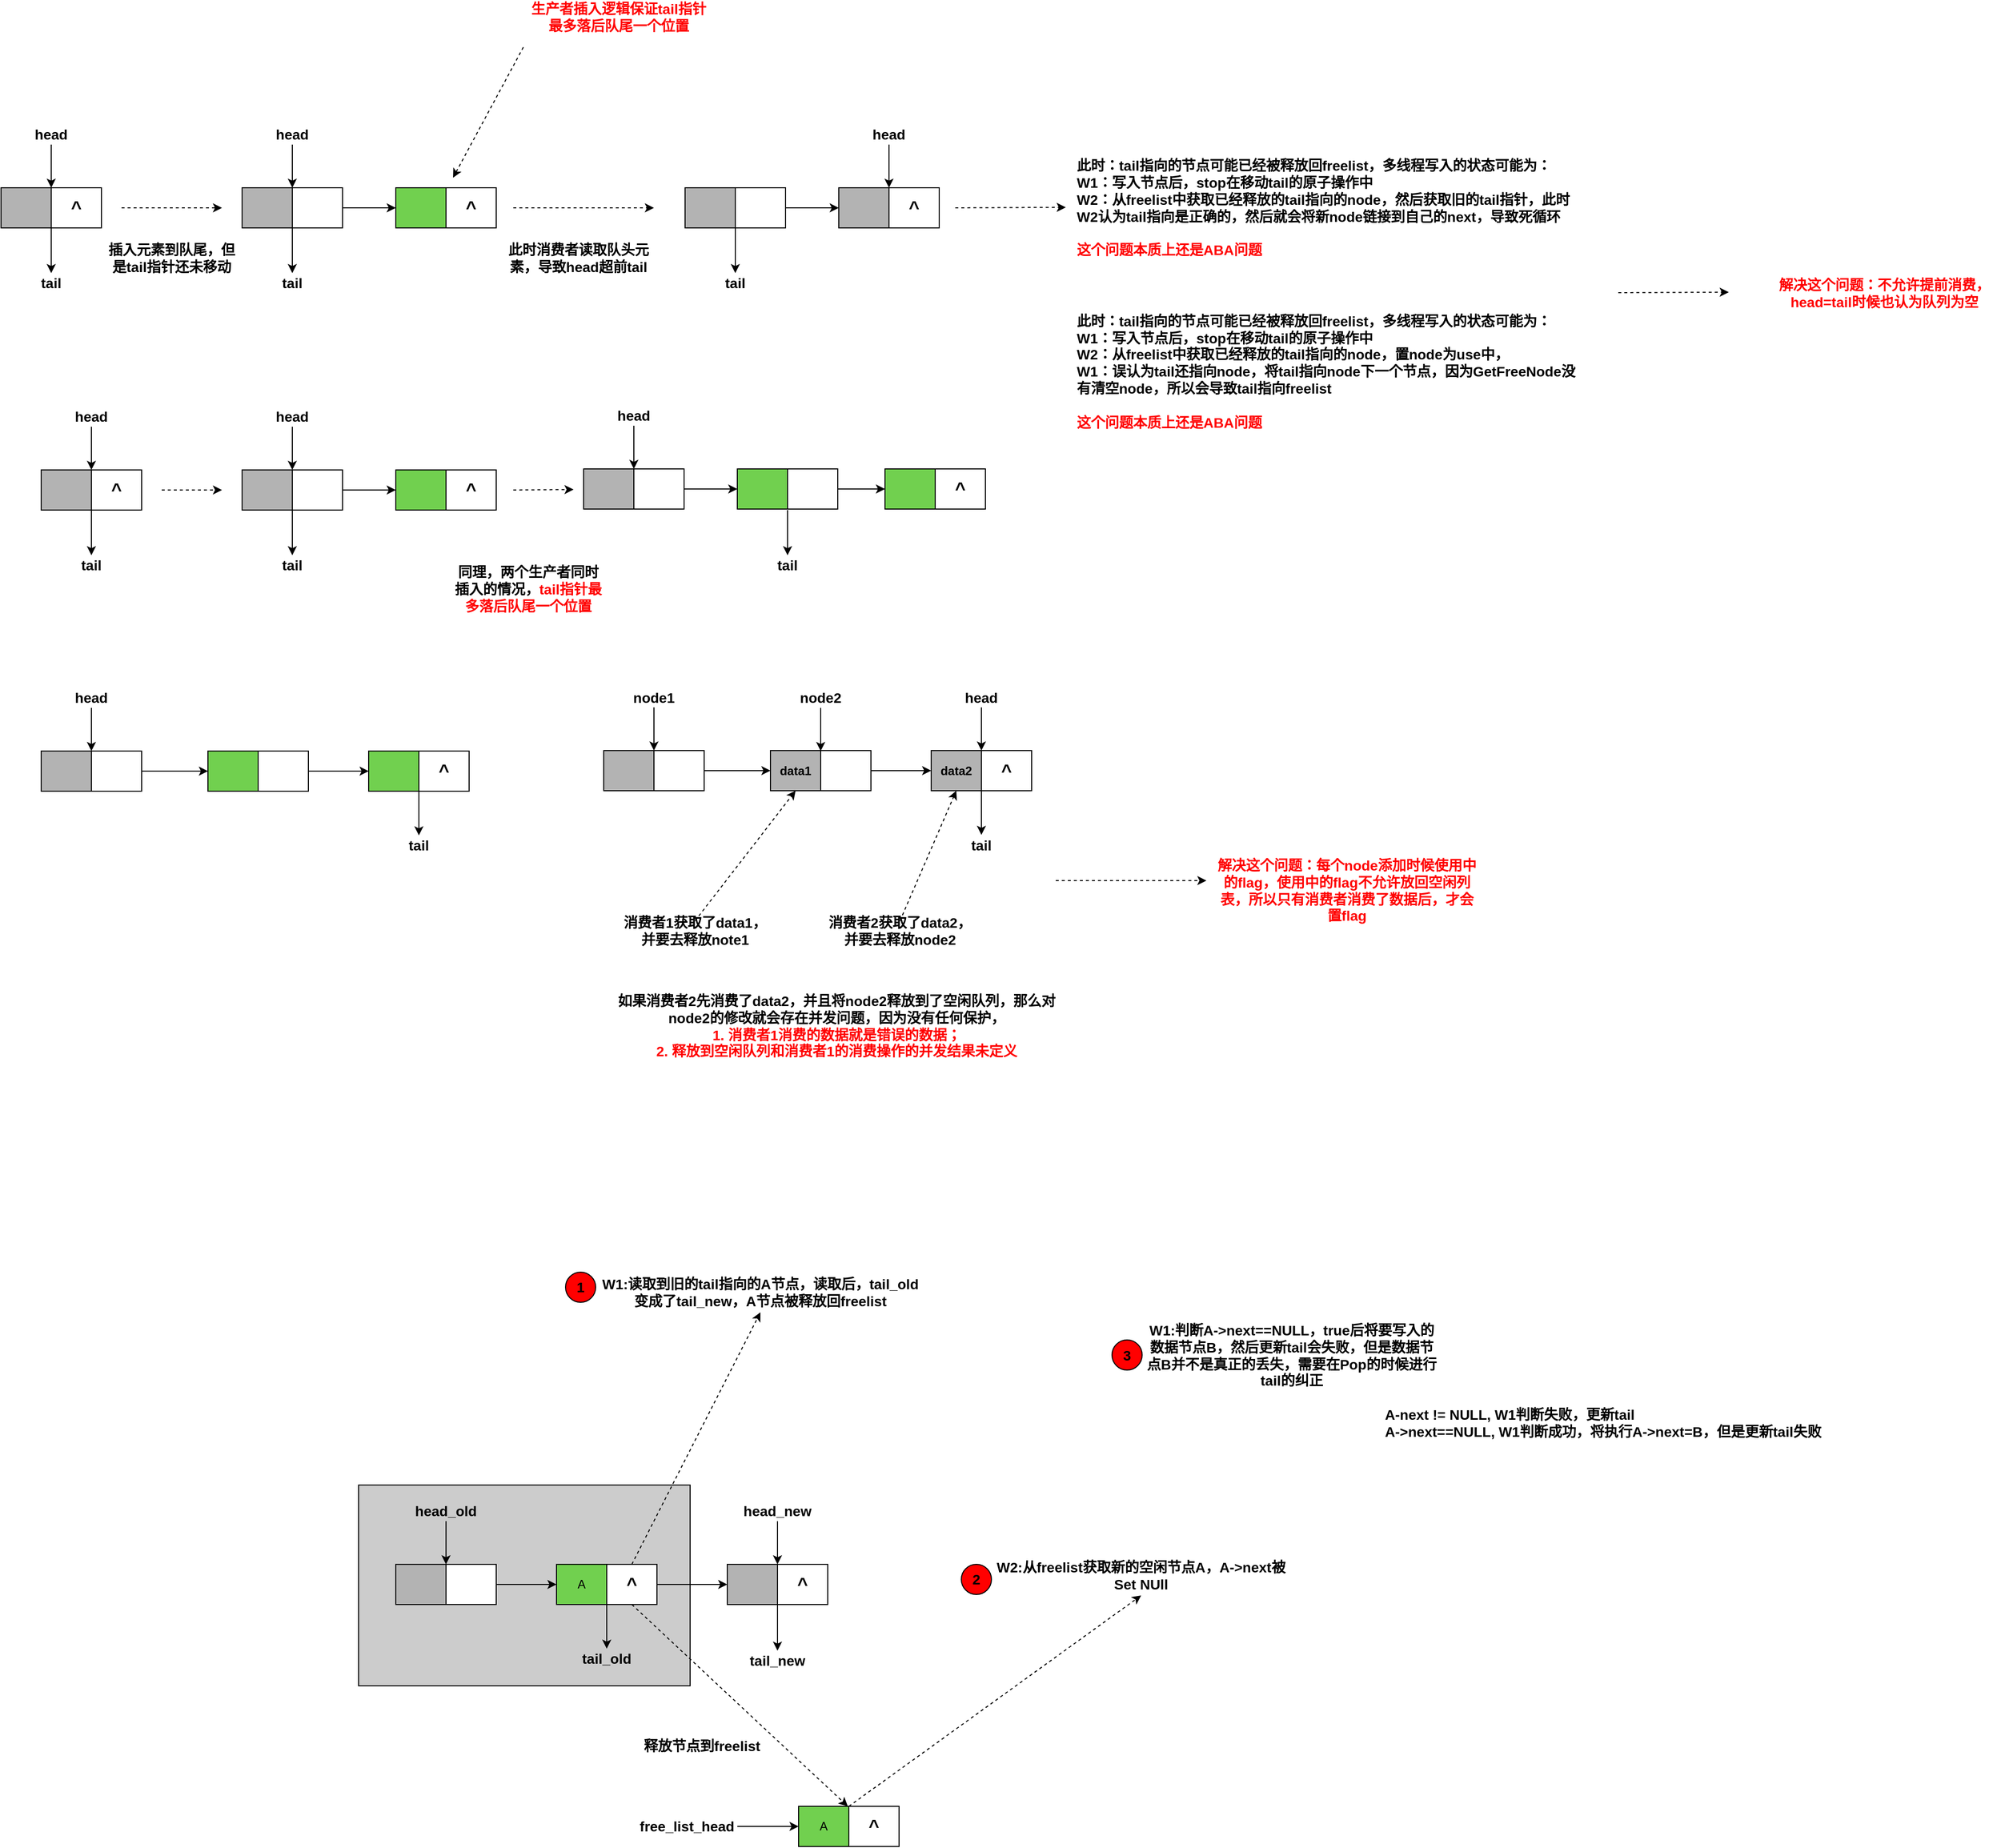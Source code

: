 <mxfile version="14.1.2" type="github">
  <diagram id="2i-kSuf8YJ6PZaOD5piu" name="Page-1">
    <mxGraphModel dx="2062" dy="1122" grid="1" gridSize="10" guides="1" tooltips="1" connect="1" arrows="1" fold="1" page="1" pageScale="1" pageWidth="827" pageHeight="1169" math="0" shadow="0">
      <root>
        <mxCell id="0" />
        <mxCell id="1" parent="0" />
        <mxCell id="8-dQ2X6_LbKBHd7kXa2N-51" value="" style="rounded=0;whiteSpace=wrap;html=1;fillColor=#CCCCCC;" parent="1" vertex="1">
          <mxGeometry x="476" y="1772" width="330" height="200" as="geometry" />
        </mxCell>
        <mxCell id="gaz1Uu5AwIauGs2SwcmH-5" value="" style="group" parent="1" vertex="1" connectable="0">
          <mxGeometry x="120" y="480" width="100" height="40" as="geometry" />
        </mxCell>
        <mxCell id="gaz1Uu5AwIauGs2SwcmH-3" value="" style="rounded=0;whiteSpace=wrap;html=1;fillColor=#B3B3B3;" parent="gaz1Uu5AwIauGs2SwcmH-5" vertex="1">
          <mxGeometry width="50" height="40" as="geometry" />
        </mxCell>
        <mxCell id="gaz1Uu5AwIauGs2SwcmH-4" value="&lt;b&gt;&lt;font style=&quot;font-size: 18px&quot;&gt;^&lt;/font&gt;&lt;/b&gt;" style="rounded=0;whiteSpace=wrap;html=1;" parent="gaz1Uu5AwIauGs2SwcmH-5" vertex="1">
          <mxGeometry x="50" width="50" height="40" as="geometry" />
        </mxCell>
        <mxCell id="gaz1Uu5AwIauGs2SwcmH-7" value="" style="endArrow=classic;html=1;entryX=0;entryY=0;entryDx=0;entryDy=0;" parent="1" source="gaz1Uu5AwIauGs2SwcmH-8" target="gaz1Uu5AwIauGs2SwcmH-4" edge="1">
          <mxGeometry width="50" height="50" relative="1" as="geometry">
            <mxPoint x="170" y="430" as="sourcePoint" />
            <mxPoint x="230" y="390" as="targetPoint" />
          </mxGeometry>
        </mxCell>
        <mxCell id="gaz1Uu5AwIauGs2SwcmH-8" value="&lt;font style=&quot;font-size: 14px&quot;&gt;&lt;b&gt;head&lt;/b&gt;&lt;/font&gt;" style="text;html=1;strokeColor=none;fillColor=none;align=center;verticalAlign=middle;whiteSpace=wrap;rounded=0;" parent="1" vertex="1">
          <mxGeometry x="150" y="417" width="40" height="20" as="geometry" />
        </mxCell>
        <mxCell id="gaz1Uu5AwIauGs2SwcmH-10" value="&lt;font style=&quot;font-size: 14px&quot;&gt;&lt;b&gt;tail&lt;/b&gt;&lt;/font&gt;" style="text;html=1;strokeColor=none;fillColor=none;align=center;verticalAlign=middle;whiteSpace=wrap;rounded=0;" parent="1" vertex="1">
          <mxGeometry x="150" y="565" width="40" height="20" as="geometry" />
        </mxCell>
        <mxCell id="gaz1Uu5AwIauGs2SwcmH-12" value="" style="endArrow=classic;html=1;exitX=1;exitY=1;exitDx=0;exitDy=0;entryX=0.5;entryY=0;entryDx=0;entryDy=0;" parent="1" source="gaz1Uu5AwIauGs2SwcmH-3" target="gaz1Uu5AwIauGs2SwcmH-10" edge="1">
          <mxGeometry width="50" height="50" relative="1" as="geometry">
            <mxPoint x="169.5" y="530" as="sourcePoint" />
            <mxPoint x="170" y="560" as="targetPoint" />
          </mxGeometry>
        </mxCell>
        <mxCell id="gaz1Uu5AwIauGs2SwcmH-13" value="" style="group" parent="1" vertex="1" connectable="0">
          <mxGeometry x="360" y="480" width="100" height="40" as="geometry" />
        </mxCell>
        <mxCell id="gaz1Uu5AwIauGs2SwcmH-14" value="" style="rounded=0;whiteSpace=wrap;html=1;fillColor=#B3B3B3;" parent="gaz1Uu5AwIauGs2SwcmH-13" vertex="1">
          <mxGeometry width="50" height="40" as="geometry" />
        </mxCell>
        <mxCell id="gaz1Uu5AwIauGs2SwcmH-15" value="" style="rounded=0;whiteSpace=wrap;html=1;" parent="gaz1Uu5AwIauGs2SwcmH-13" vertex="1">
          <mxGeometry x="50" width="50" height="40" as="geometry" />
        </mxCell>
        <mxCell id="gaz1Uu5AwIauGs2SwcmH-16" value="" style="endArrow=classic;html=1;entryX=0;entryY=0;entryDx=0;entryDy=0;" parent="1" source="gaz1Uu5AwIauGs2SwcmH-17" target="gaz1Uu5AwIauGs2SwcmH-15" edge="1">
          <mxGeometry width="50" height="50" relative="1" as="geometry">
            <mxPoint x="410" y="430" as="sourcePoint" />
            <mxPoint x="470" y="390" as="targetPoint" />
          </mxGeometry>
        </mxCell>
        <mxCell id="gaz1Uu5AwIauGs2SwcmH-17" value="&lt;font style=&quot;font-size: 14px&quot;&gt;&lt;b&gt;head&lt;/b&gt;&lt;/font&gt;" style="text;html=1;strokeColor=none;fillColor=none;align=center;verticalAlign=middle;whiteSpace=wrap;rounded=0;" parent="1" vertex="1">
          <mxGeometry x="390" y="417" width="40" height="20" as="geometry" />
        </mxCell>
        <mxCell id="gaz1Uu5AwIauGs2SwcmH-18" value="&lt;font style=&quot;font-size: 14px&quot;&gt;&lt;b&gt;tail&lt;/b&gt;&lt;/font&gt;" style="text;html=1;strokeColor=none;fillColor=none;align=center;verticalAlign=middle;whiteSpace=wrap;rounded=0;" parent="1" vertex="1">
          <mxGeometry x="390" y="565" width="40" height="20" as="geometry" />
        </mxCell>
        <mxCell id="gaz1Uu5AwIauGs2SwcmH-19" value="" style="endArrow=classic;html=1;exitX=1;exitY=1;exitDx=0;exitDy=0;entryX=0.5;entryY=0;entryDx=0;entryDy=0;" parent="1" source="gaz1Uu5AwIauGs2SwcmH-14" target="gaz1Uu5AwIauGs2SwcmH-18" edge="1">
          <mxGeometry width="50" height="50" relative="1" as="geometry">
            <mxPoint x="409.5" y="530" as="sourcePoint" />
            <mxPoint x="410" y="560" as="targetPoint" />
          </mxGeometry>
        </mxCell>
        <mxCell id="gaz1Uu5AwIauGs2SwcmH-20" value="" style="endArrow=classic;html=1;entryX=0;entryY=0.5;entryDx=0;entryDy=0;" parent="1" source="gaz1Uu5AwIauGs2SwcmH-15" target="gaz1Uu5AwIauGs2SwcmH-22" edge="1">
          <mxGeometry width="50" height="50" relative="1" as="geometry">
            <mxPoint x="530" y="527" as="sourcePoint" />
            <mxPoint x="510" y="500" as="targetPoint" />
          </mxGeometry>
        </mxCell>
        <mxCell id="gaz1Uu5AwIauGs2SwcmH-25" value="" style="group" parent="1" vertex="1" connectable="0">
          <mxGeometry x="513" y="480" width="100" height="40" as="geometry" />
        </mxCell>
        <mxCell id="gaz1Uu5AwIauGs2SwcmH-22" value="" style="rounded=0;whiteSpace=wrap;html=1;fillColor=#71D04F;" parent="gaz1Uu5AwIauGs2SwcmH-25" vertex="1">
          <mxGeometry width="50" height="40" as="geometry" />
        </mxCell>
        <mxCell id="gaz1Uu5AwIauGs2SwcmH-23" value="&lt;b&gt;&lt;font style=&quot;font-size: 18px&quot;&gt;^&lt;/font&gt;&lt;/b&gt;" style="rounded=0;whiteSpace=wrap;html=1;" parent="gaz1Uu5AwIauGs2SwcmH-25" vertex="1">
          <mxGeometry x="50" width="50" height="40" as="geometry" />
        </mxCell>
        <mxCell id="gaz1Uu5AwIauGs2SwcmH-26" value="" style="group" parent="1" vertex="1" connectable="0">
          <mxGeometry x="801" y="480" width="100" height="40" as="geometry" />
        </mxCell>
        <mxCell id="gaz1Uu5AwIauGs2SwcmH-27" value="" style="rounded=0;whiteSpace=wrap;html=1;fillColor=#B3B3B3;" parent="gaz1Uu5AwIauGs2SwcmH-26" vertex="1">
          <mxGeometry width="50" height="40" as="geometry" />
        </mxCell>
        <mxCell id="gaz1Uu5AwIauGs2SwcmH-28" value="" style="rounded=0;whiteSpace=wrap;html=1;" parent="gaz1Uu5AwIauGs2SwcmH-26" vertex="1">
          <mxGeometry x="50" width="50" height="40" as="geometry" />
        </mxCell>
        <mxCell id="gaz1Uu5AwIauGs2SwcmH-29" value="" style="endArrow=classic;html=1;entryX=1;entryY=0;entryDx=0;entryDy=0;" parent="1" source="gaz1Uu5AwIauGs2SwcmH-30" target="gaz1Uu5AwIauGs2SwcmH-35" edge="1">
          <mxGeometry width="50" height="50" relative="1" as="geometry">
            <mxPoint x="1004" y="430" as="sourcePoint" />
            <mxPoint x="1004" y="480" as="targetPoint" />
          </mxGeometry>
        </mxCell>
        <mxCell id="gaz1Uu5AwIauGs2SwcmH-30" value="&lt;font style=&quot;font-size: 14px&quot;&gt;&lt;b&gt;head&lt;/b&gt;&lt;/font&gt;" style="text;html=1;strokeColor=none;fillColor=none;align=center;verticalAlign=middle;whiteSpace=wrap;rounded=0;" parent="1" vertex="1">
          <mxGeometry x="984" y="417" width="40" height="20" as="geometry" />
        </mxCell>
        <mxCell id="gaz1Uu5AwIauGs2SwcmH-31" value="&lt;font style=&quot;font-size: 14px&quot;&gt;&lt;b&gt;tail&lt;/b&gt;&lt;/font&gt;" style="text;html=1;strokeColor=none;fillColor=none;align=center;verticalAlign=middle;whiteSpace=wrap;rounded=0;" parent="1" vertex="1">
          <mxGeometry x="831" y="565" width="40" height="20" as="geometry" />
        </mxCell>
        <mxCell id="gaz1Uu5AwIauGs2SwcmH-32" value="" style="endArrow=classic;html=1;exitX=1;exitY=1;exitDx=0;exitDy=0;entryX=0.5;entryY=0;entryDx=0;entryDy=0;" parent="1" source="gaz1Uu5AwIauGs2SwcmH-27" target="gaz1Uu5AwIauGs2SwcmH-31" edge="1">
          <mxGeometry width="50" height="50" relative="1" as="geometry">
            <mxPoint x="850.5" y="530" as="sourcePoint" />
            <mxPoint x="851" y="560" as="targetPoint" />
          </mxGeometry>
        </mxCell>
        <mxCell id="gaz1Uu5AwIauGs2SwcmH-33" value="" style="endArrow=classic;html=1;entryX=0;entryY=0.5;entryDx=0;entryDy=0;" parent="1" source="gaz1Uu5AwIauGs2SwcmH-28" target="gaz1Uu5AwIauGs2SwcmH-35" edge="1">
          <mxGeometry width="50" height="50" relative="1" as="geometry">
            <mxPoint x="971" y="527" as="sourcePoint" />
            <mxPoint x="951" y="500" as="targetPoint" />
          </mxGeometry>
        </mxCell>
        <mxCell id="gaz1Uu5AwIauGs2SwcmH-37" value="" style="group" parent="1" vertex="1" connectable="0">
          <mxGeometry x="954" y="480" width="100" height="40" as="geometry" />
        </mxCell>
        <mxCell id="gaz1Uu5AwIauGs2SwcmH-35" value="" style="rounded=0;whiteSpace=wrap;html=1;fillColor=#B3B3B3;" parent="gaz1Uu5AwIauGs2SwcmH-37" vertex="1">
          <mxGeometry width="50" height="40" as="geometry" />
        </mxCell>
        <mxCell id="gaz1Uu5AwIauGs2SwcmH-36" value="&lt;b&gt;&lt;font style=&quot;font-size: 18px&quot;&gt;^&lt;/font&gt;&lt;/b&gt;" style="rounded=0;whiteSpace=wrap;html=1;" parent="gaz1Uu5AwIauGs2SwcmH-37" vertex="1">
          <mxGeometry x="50" width="50" height="40" as="geometry" />
        </mxCell>
        <mxCell id="gaz1Uu5AwIauGs2SwcmH-45" value="" style="endArrow=classic;html=1;dashed=1;" parent="1" edge="1">
          <mxGeometry width="50" height="50" relative="1" as="geometry">
            <mxPoint x="240" y="500" as="sourcePoint" />
            <mxPoint x="340" y="500" as="targetPoint" />
          </mxGeometry>
        </mxCell>
        <mxCell id="gaz1Uu5AwIauGs2SwcmH-46" value="" style="endArrow=classic;html=1;dashed=1;" parent="1" edge="1">
          <mxGeometry width="50" height="50" relative="1" as="geometry">
            <mxPoint x="630" y="500" as="sourcePoint" />
            <mxPoint x="770" y="500" as="targetPoint" />
          </mxGeometry>
        </mxCell>
        <mxCell id="gaz1Uu5AwIauGs2SwcmH-47" value="" style="endArrow=classic;html=1;dashed=1;" parent="1" edge="1">
          <mxGeometry width="50" height="50" relative="1" as="geometry">
            <mxPoint x="1070" y="500" as="sourcePoint" />
            <mxPoint x="1180" y="499.5" as="targetPoint" />
          </mxGeometry>
        </mxCell>
        <mxCell id="gaz1Uu5AwIauGs2SwcmH-48" value="" style="group" parent="1" vertex="1" connectable="0">
          <mxGeometry x="160" y="761" width="100" height="40" as="geometry" />
        </mxCell>
        <mxCell id="gaz1Uu5AwIauGs2SwcmH-49" value="" style="rounded=0;whiteSpace=wrap;html=1;fillColor=#B3B3B3;" parent="gaz1Uu5AwIauGs2SwcmH-48" vertex="1">
          <mxGeometry width="50" height="40" as="geometry" />
        </mxCell>
        <mxCell id="gaz1Uu5AwIauGs2SwcmH-50" value="&lt;b&gt;&lt;font style=&quot;font-size: 18px&quot;&gt;^&lt;/font&gt;&lt;/b&gt;" style="rounded=0;whiteSpace=wrap;html=1;" parent="gaz1Uu5AwIauGs2SwcmH-48" vertex="1">
          <mxGeometry x="50" width="50" height="40" as="geometry" />
        </mxCell>
        <mxCell id="gaz1Uu5AwIauGs2SwcmH-51" value="" style="endArrow=classic;html=1;entryX=0;entryY=0;entryDx=0;entryDy=0;" parent="1" source="gaz1Uu5AwIauGs2SwcmH-52" target="gaz1Uu5AwIauGs2SwcmH-50" edge="1">
          <mxGeometry width="50" height="50" relative="1" as="geometry">
            <mxPoint x="210" y="711" as="sourcePoint" />
            <mxPoint x="270" y="671" as="targetPoint" />
          </mxGeometry>
        </mxCell>
        <mxCell id="gaz1Uu5AwIauGs2SwcmH-52" value="&lt;font style=&quot;font-size: 14px&quot;&gt;&lt;b&gt;head&lt;/b&gt;&lt;/font&gt;" style="text;html=1;strokeColor=none;fillColor=none;align=center;verticalAlign=middle;whiteSpace=wrap;rounded=0;" parent="1" vertex="1">
          <mxGeometry x="190" y="698" width="40" height="20" as="geometry" />
        </mxCell>
        <mxCell id="gaz1Uu5AwIauGs2SwcmH-53" value="&lt;font style=&quot;font-size: 14px&quot;&gt;&lt;b&gt;tail&lt;/b&gt;&lt;/font&gt;" style="text;html=1;strokeColor=none;fillColor=none;align=center;verticalAlign=middle;whiteSpace=wrap;rounded=0;" parent="1" vertex="1">
          <mxGeometry x="190" y="846" width="40" height="20" as="geometry" />
        </mxCell>
        <mxCell id="gaz1Uu5AwIauGs2SwcmH-54" value="" style="endArrow=classic;html=1;exitX=1;exitY=1;exitDx=0;exitDy=0;entryX=0.5;entryY=0;entryDx=0;entryDy=0;" parent="1" source="gaz1Uu5AwIauGs2SwcmH-49" target="gaz1Uu5AwIauGs2SwcmH-53" edge="1">
          <mxGeometry width="50" height="50" relative="1" as="geometry">
            <mxPoint x="209.5" y="811" as="sourcePoint" />
            <mxPoint x="210" y="841" as="targetPoint" />
          </mxGeometry>
        </mxCell>
        <mxCell id="gaz1Uu5AwIauGs2SwcmH-55" value="" style="group" parent="1" vertex="1" connectable="0">
          <mxGeometry x="360" y="761" width="100" height="40" as="geometry" />
        </mxCell>
        <mxCell id="gaz1Uu5AwIauGs2SwcmH-56" value="" style="rounded=0;whiteSpace=wrap;html=1;fillColor=#B3B3B3;" parent="gaz1Uu5AwIauGs2SwcmH-55" vertex="1">
          <mxGeometry width="50" height="40" as="geometry" />
        </mxCell>
        <mxCell id="gaz1Uu5AwIauGs2SwcmH-57" value="" style="rounded=0;whiteSpace=wrap;html=1;" parent="gaz1Uu5AwIauGs2SwcmH-55" vertex="1">
          <mxGeometry x="50" width="50" height="40" as="geometry" />
        </mxCell>
        <mxCell id="gaz1Uu5AwIauGs2SwcmH-58" value="" style="endArrow=classic;html=1;entryX=0;entryY=0;entryDx=0;entryDy=0;" parent="1" source="gaz1Uu5AwIauGs2SwcmH-59" target="gaz1Uu5AwIauGs2SwcmH-57" edge="1">
          <mxGeometry width="50" height="50" relative="1" as="geometry">
            <mxPoint x="410" y="711" as="sourcePoint" />
            <mxPoint x="470" y="671" as="targetPoint" />
          </mxGeometry>
        </mxCell>
        <mxCell id="gaz1Uu5AwIauGs2SwcmH-59" value="&lt;font style=&quot;font-size: 14px&quot;&gt;&lt;b&gt;head&lt;/b&gt;&lt;/font&gt;" style="text;html=1;strokeColor=none;fillColor=none;align=center;verticalAlign=middle;whiteSpace=wrap;rounded=0;" parent="1" vertex="1">
          <mxGeometry x="390" y="698" width="40" height="20" as="geometry" />
        </mxCell>
        <mxCell id="gaz1Uu5AwIauGs2SwcmH-60" value="&lt;font style=&quot;font-size: 14px&quot;&gt;&lt;b&gt;tail&lt;/b&gt;&lt;/font&gt;" style="text;html=1;strokeColor=none;fillColor=none;align=center;verticalAlign=middle;whiteSpace=wrap;rounded=0;" parent="1" vertex="1">
          <mxGeometry x="390" y="846" width="40" height="20" as="geometry" />
        </mxCell>
        <mxCell id="gaz1Uu5AwIauGs2SwcmH-61" value="" style="endArrow=classic;html=1;exitX=1;exitY=1;exitDx=0;exitDy=0;entryX=0.5;entryY=0;entryDx=0;entryDy=0;" parent="1" source="gaz1Uu5AwIauGs2SwcmH-56" target="gaz1Uu5AwIauGs2SwcmH-60" edge="1">
          <mxGeometry width="50" height="50" relative="1" as="geometry">
            <mxPoint x="409.5" y="811" as="sourcePoint" />
            <mxPoint x="410" y="841" as="targetPoint" />
          </mxGeometry>
        </mxCell>
        <mxCell id="gaz1Uu5AwIauGs2SwcmH-62" value="" style="endArrow=classic;html=1;entryX=0;entryY=0.5;entryDx=0;entryDy=0;" parent="1" source="gaz1Uu5AwIauGs2SwcmH-57" target="gaz1Uu5AwIauGs2SwcmH-64" edge="1">
          <mxGeometry width="50" height="50" relative="1" as="geometry">
            <mxPoint x="530" y="808" as="sourcePoint" />
            <mxPoint x="510" y="781" as="targetPoint" />
          </mxGeometry>
        </mxCell>
        <mxCell id="gaz1Uu5AwIauGs2SwcmH-63" value="" style="group" parent="1" vertex="1" connectable="0">
          <mxGeometry x="513" y="761" width="100" height="40" as="geometry" />
        </mxCell>
        <mxCell id="gaz1Uu5AwIauGs2SwcmH-64" value="" style="rounded=0;whiteSpace=wrap;html=1;fillColor=#71D04F;" parent="gaz1Uu5AwIauGs2SwcmH-63" vertex="1">
          <mxGeometry width="50" height="40" as="geometry" />
        </mxCell>
        <mxCell id="gaz1Uu5AwIauGs2SwcmH-65" value="&lt;b&gt;&lt;font style=&quot;font-size: 18px&quot;&gt;^&lt;/font&gt;&lt;/b&gt;" style="rounded=0;whiteSpace=wrap;html=1;" parent="gaz1Uu5AwIauGs2SwcmH-63" vertex="1">
          <mxGeometry x="50" width="50" height="40" as="geometry" />
        </mxCell>
        <mxCell id="gaz1Uu5AwIauGs2SwcmH-84" value="" style="endArrow=classic;html=1;dashed=1;" parent="1" edge="1">
          <mxGeometry width="50" height="50" relative="1" as="geometry">
            <mxPoint x="280" y="781" as="sourcePoint" />
            <mxPoint x="340" y="781" as="targetPoint" />
          </mxGeometry>
        </mxCell>
        <mxCell id="gaz1Uu5AwIauGs2SwcmH-85" value="" style="endArrow=classic;html=1;dashed=1;" parent="1" edge="1">
          <mxGeometry width="50" height="50" relative="1" as="geometry">
            <mxPoint x="630" y="781" as="sourcePoint" />
            <mxPoint x="690" y="780.5" as="targetPoint" />
          </mxGeometry>
        </mxCell>
        <mxCell id="gaz1Uu5AwIauGs2SwcmH-87" value="" style="group" parent="1" vertex="1" connectable="0">
          <mxGeometry x="700" y="760" width="100" height="40" as="geometry" />
        </mxCell>
        <mxCell id="gaz1Uu5AwIauGs2SwcmH-88" value="" style="rounded=0;whiteSpace=wrap;html=1;fillColor=#B3B3B3;" parent="gaz1Uu5AwIauGs2SwcmH-87" vertex="1">
          <mxGeometry width="50" height="40" as="geometry" />
        </mxCell>
        <mxCell id="gaz1Uu5AwIauGs2SwcmH-89" value="" style="rounded=0;whiteSpace=wrap;html=1;" parent="gaz1Uu5AwIauGs2SwcmH-87" vertex="1">
          <mxGeometry x="50" width="50" height="40" as="geometry" />
        </mxCell>
        <mxCell id="gaz1Uu5AwIauGs2SwcmH-90" value="" style="endArrow=classic;html=1;entryX=0;entryY=0;entryDx=0;entryDy=0;" parent="1" source="gaz1Uu5AwIauGs2SwcmH-91" target="gaz1Uu5AwIauGs2SwcmH-89" edge="1">
          <mxGeometry width="50" height="50" relative="1" as="geometry">
            <mxPoint x="750" y="710" as="sourcePoint" />
            <mxPoint x="810" y="670" as="targetPoint" />
          </mxGeometry>
        </mxCell>
        <mxCell id="gaz1Uu5AwIauGs2SwcmH-91" value="&lt;font style=&quot;font-size: 14px&quot;&gt;&lt;b&gt;head&lt;/b&gt;&lt;/font&gt;" style="text;html=1;strokeColor=none;fillColor=none;align=center;verticalAlign=middle;whiteSpace=wrap;rounded=0;" parent="1" vertex="1">
          <mxGeometry x="730" y="697" width="40" height="20" as="geometry" />
        </mxCell>
        <mxCell id="gaz1Uu5AwIauGs2SwcmH-92" value="&lt;font style=&quot;font-size: 14px&quot;&gt;&lt;b&gt;tail&lt;/b&gt;&lt;/font&gt;" style="text;html=1;strokeColor=none;fillColor=none;align=center;verticalAlign=middle;whiteSpace=wrap;rounded=0;" parent="1" vertex="1">
          <mxGeometry x="883" y="846" width="40" height="20" as="geometry" />
        </mxCell>
        <mxCell id="gaz1Uu5AwIauGs2SwcmH-93" value="" style="endArrow=classic;html=1;exitX=1;exitY=1;exitDx=0;exitDy=0;entryX=0.5;entryY=0;entryDx=0;entryDy=0;" parent="1" target="gaz1Uu5AwIauGs2SwcmH-92" edge="1">
          <mxGeometry width="50" height="50" relative="1" as="geometry">
            <mxPoint x="903" y="801" as="sourcePoint" />
            <mxPoint x="903" y="841" as="targetPoint" />
          </mxGeometry>
        </mxCell>
        <mxCell id="gaz1Uu5AwIauGs2SwcmH-94" value="" style="endArrow=classic;html=1;entryX=0;entryY=0.5;entryDx=0;entryDy=0;" parent="1" source="gaz1Uu5AwIauGs2SwcmH-89" target="gaz1Uu5AwIauGs2SwcmH-96" edge="1">
          <mxGeometry width="50" height="50" relative="1" as="geometry">
            <mxPoint x="870" y="807" as="sourcePoint" />
            <mxPoint x="850" y="780" as="targetPoint" />
          </mxGeometry>
        </mxCell>
        <mxCell id="gaz1Uu5AwIauGs2SwcmH-95" value="" style="group" parent="1" vertex="1" connectable="0">
          <mxGeometry x="853" y="760" width="100" height="40" as="geometry" />
        </mxCell>
        <mxCell id="gaz1Uu5AwIauGs2SwcmH-96" value="" style="rounded=0;whiteSpace=wrap;html=1;fillColor=#71D04F;" parent="gaz1Uu5AwIauGs2SwcmH-95" vertex="1">
          <mxGeometry width="50" height="40" as="geometry" />
        </mxCell>
        <mxCell id="gaz1Uu5AwIauGs2SwcmH-97" value="" style="rounded=0;whiteSpace=wrap;html=1;" parent="gaz1Uu5AwIauGs2SwcmH-95" vertex="1">
          <mxGeometry x="50" width="50" height="40" as="geometry" />
        </mxCell>
        <mxCell id="gaz1Uu5AwIauGs2SwcmH-98" value="" style="group" parent="1" vertex="1" connectable="0">
          <mxGeometry x="1000" y="760" width="100" height="40" as="geometry" />
        </mxCell>
        <mxCell id="gaz1Uu5AwIauGs2SwcmH-99" value="" style="rounded=0;whiteSpace=wrap;html=1;fillColor=#71D04F;" parent="gaz1Uu5AwIauGs2SwcmH-98" vertex="1">
          <mxGeometry width="50" height="40" as="geometry" />
        </mxCell>
        <mxCell id="gaz1Uu5AwIauGs2SwcmH-100" value="&lt;b&gt;&lt;font style=&quot;font-size: 18px&quot;&gt;^&lt;/font&gt;&lt;/b&gt;" style="rounded=0;whiteSpace=wrap;html=1;" parent="gaz1Uu5AwIauGs2SwcmH-98" vertex="1">
          <mxGeometry x="50" width="50" height="40" as="geometry" />
        </mxCell>
        <mxCell id="gaz1Uu5AwIauGs2SwcmH-101" value="" style="endArrow=classic;html=1;entryX=0;entryY=0.5;entryDx=0;entryDy=0;exitX=1;exitY=0.5;exitDx=0;exitDy=0;" parent="1" source="gaz1Uu5AwIauGs2SwcmH-97" target="gaz1Uu5AwIauGs2SwcmH-99" edge="1">
          <mxGeometry width="50" height="50" relative="1" as="geometry">
            <mxPoint x="970" y="830" as="sourcePoint" />
            <mxPoint x="1023" y="830" as="targetPoint" />
          </mxGeometry>
        </mxCell>
        <mxCell id="gaz1Uu5AwIauGs2SwcmH-102" value="&lt;font style=&quot;font-size: 14px&quot;&gt;&lt;b&gt;插入元素到队尾，但是tail指针还未移动&lt;/b&gt;&lt;/font&gt;" style="text;html=1;strokeColor=none;fillColor=none;align=center;verticalAlign=middle;whiteSpace=wrap;rounded=0;" parent="1" vertex="1">
          <mxGeometry x="220" y="540" width="140" height="20" as="geometry" />
        </mxCell>
        <mxCell id="gaz1Uu5AwIauGs2SwcmH-103" value="&lt;font style=&quot;font-size: 14px&quot;&gt;&lt;b&gt;此时消费者读取队头元素，导致head超前tail&lt;/b&gt;&lt;/font&gt;" style="text;html=1;strokeColor=none;fillColor=none;align=center;verticalAlign=middle;whiteSpace=wrap;rounded=0;" parent="1" vertex="1">
          <mxGeometry x="620" y="540" width="150" height="20" as="geometry" />
        </mxCell>
        <mxCell id="gaz1Uu5AwIauGs2SwcmH-105" value="" style="endArrow=classic;html=1;dashed=1;" parent="1" edge="1">
          <mxGeometry width="50" height="50" relative="1" as="geometry">
            <mxPoint x="640" y="340" as="sourcePoint" />
            <mxPoint x="570" y="470" as="targetPoint" />
          </mxGeometry>
        </mxCell>
        <mxCell id="gaz1Uu5AwIauGs2SwcmH-106" value="&lt;font style=&quot;font-size: 14px&quot; color=&quot;#ff0000&quot;&gt;&lt;b&gt;生产者插入逻辑保证tail指针最多落后队尾一个位置&lt;/b&gt;&lt;/font&gt;" style="text;html=1;strokeColor=none;fillColor=none;align=center;verticalAlign=middle;whiteSpace=wrap;rounded=0;" parent="1" vertex="1">
          <mxGeometry x="640" y="300" width="190" height="20" as="geometry" />
        </mxCell>
        <mxCell id="gaz1Uu5AwIauGs2SwcmH-107" value="&lt;span style=&quot;font-size: 14px&quot;&gt;&lt;b&gt;同理，两个生产者同时插入的情况，&lt;/b&gt;&lt;/span&gt;&lt;b style=&quot;color: rgb(255 , 0 , 0) ; font-size: 14px&quot;&gt;tail指针最多落后队尾一个位置&lt;/b&gt;" style="text;html=1;strokeColor=none;fillColor=none;align=center;verticalAlign=middle;whiteSpace=wrap;rounded=0;" parent="1" vertex="1">
          <mxGeometry x="570" y="870" width="150" height="20" as="geometry" />
        </mxCell>
        <mxCell id="gaz1Uu5AwIauGs2SwcmH-111" value="" style="endArrow=classic;html=1;entryX=1;entryY=0;entryDx=0;entryDy=0;" parent="1" source="gaz1Uu5AwIauGs2SwcmH-112" target="gaz1Uu5AwIauGs2SwcmH-117" edge="1">
          <mxGeometry width="50" height="50" relative="1" as="geometry">
            <mxPoint x="210" y="991" as="sourcePoint" />
            <mxPoint x="210" y="1041" as="targetPoint" />
          </mxGeometry>
        </mxCell>
        <mxCell id="gaz1Uu5AwIauGs2SwcmH-112" value="&lt;font style=&quot;font-size: 14px&quot;&gt;&lt;b&gt;head&lt;/b&gt;&lt;/font&gt;" style="text;html=1;strokeColor=none;fillColor=none;align=center;verticalAlign=middle;whiteSpace=wrap;rounded=0;" parent="1" vertex="1">
          <mxGeometry x="190" y="978" width="40" height="20" as="geometry" />
        </mxCell>
        <mxCell id="gaz1Uu5AwIauGs2SwcmH-113" value="&lt;font style=&quot;font-size: 14px&quot;&gt;&lt;b&gt;tail&lt;/b&gt;&lt;/font&gt;" style="text;html=1;strokeColor=none;fillColor=none;align=center;verticalAlign=middle;whiteSpace=wrap;rounded=0;" parent="1" vertex="1">
          <mxGeometry x="516" y="1125" width="40" height="20" as="geometry" />
        </mxCell>
        <mxCell id="gaz1Uu5AwIauGs2SwcmH-114" value="" style="endArrow=classic;html=1;exitX=0;exitY=1;exitDx=0;exitDy=0;entryX=0.5;entryY=0;entryDx=0;entryDy=0;" parent="1" source="gaz1Uu5AwIauGs2SwcmH-121" target="gaz1Uu5AwIauGs2SwcmH-113" edge="1">
          <mxGeometry width="50" height="50" relative="1" as="geometry">
            <mxPoint x="536" y="1080" as="sourcePoint" />
            <mxPoint x="536" y="1120" as="targetPoint" />
          </mxGeometry>
        </mxCell>
        <mxCell id="gaz1Uu5AwIauGs2SwcmH-116" value="" style="group" parent="1" vertex="1" connectable="0">
          <mxGeometry x="160" y="1041" width="100" height="40" as="geometry" />
        </mxCell>
        <mxCell id="gaz1Uu5AwIauGs2SwcmH-117" value="" style="rounded=0;whiteSpace=wrap;html=1;fillColor=#B3B3B3;" parent="gaz1Uu5AwIauGs2SwcmH-116" vertex="1">
          <mxGeometry width="50" height="40" as="geometry" />
        </mxCell>
        <mxCell id="gaz1Uu5AwIauGs2SwcmH-118" value="" style="rounded=0;whiteSpace=wrap;html=1;" parent="gaz1Uu5AwIauGs2SwcmH-116" vertex="1">
          <mxGeometry x="50" width="50" height="40" as="geometry" />
        </mxCell>
        <mxCell id="gaz1Uu5AwIauGs2SwcmH-119" value="" style="group" parent="1" vertex="1" connectable="0">
          <mxGeometry x="486" y="1041" width="100" height="40" as="geometry" />
        </mxCell>
        <mxCell id="gaz1Uu5AwIauGs2SwcmH-120" value="" style="rounded=0;whiteSpace=wrap;html=1;fillColor=#71D04F;" parent="gaz1Uu5AwIauGs2SwcmH-119" vertex="1">
          <mxGeometry width="50" height="40" as="geometry" />
        </mxCell>
        <mxCell id="gaz1Uu5AwIauGs2SwcmH-121" value="&lt;b&gt;&lt;font style=&quot;font-size: 18px&quot;&gt;^&lt;/font&gt;&lt;/b&gt;" style="rounded=0;whiteSpace=wrap;html=1;" parent="gaz1Uu5AwIauGs2SwcmH-119" vertex="1">
          <mxGeometry x="50" width="50" height="40" as="geometry" />
        </mxCell>
        <mxCell id="gaz1Uu5AwIauGs2SwcmH-124" value="" style="group" parent="1" vertex="1" connectable="0">
          <mxGeometry x="326" y="1041" width="100" height="40" as="geometry" />
        </mxCell>
        <mxCell id="gaz1Uu5AwIauGs2SwcmH-125" value="" style="rounded=0;whiteSpace=wrap;html=1;fillColor=#71D04F;" parent="gaz1Uu5AwIauGs2SwcmH-124" vertex="1">
          <mxGeometry width="50" height="40" as="geometry" />
        </mxCell>
        <mxCell id="gaz1Uu5AwIauGs2SwcmH-126" value="" style="rounded=0;whiteSpace=wrap;html=1;" parent="gaz1Uu5AwIauGs2SwcmH-124" vertex="1">
          <mxGeometry x="50" width="50" height="40" as="geometry" />
        </mxCell>
        <mxCell id="gaz1Uu5AwIauGs2SwcmH-128" value="" style="endArrow=classic;html=1;entryX=0;entryY=0.5;entryDx=0;entryDy=0;exitX=1;exitY=0.5;exitDx=0;exitDy=0;" parent="1" source="gaz1Uu5AwIauGs2SwcmH-118" target="gaz1Uu5AwIauGs2SwcmH-125" edge="1">
          <mxGeometry width="50" height="50" relative="1" as="geometry">
            <mxPoint x="266" y="1060.5" as="sourcePoint" />
            <mxPoint x="319" y="1060.5" as="targetPoint" />
          </mxGeometry>
        </mxCell>
        <mxCell id="gaz1Uu5AwIauGs2SwcmH-129" value="" style="endArrow=classic;html=1;entryX=0;entryY=0.5;entryDx=0;entryDy=0;exitX=1;exitY=0.5;exitDx=0;exitDy=0;" parent="1" source="gaz1Uu5AwIauGs2SwcmH-126" target="gaz1Uu5AwIauGs2SwcmH-120" edge="1">
          <mxGeometry width="50" height="50" relative="1" as="geometry">
            <mxPoint x="426" y="1060.5" as="sourcePoint" />
            <mxPoint x="492" y="1060.5" as="targetPoint" />
          </mxGeometry>
        </mxCell>
        <mxCell id="gaz1Uu5AwIauGs2SwcmH-130" value="" style="endArrow=classic;html=1;entryX=1;entryY=0;entryDx=0;entryDy=0;" parent="1" source="gaz1Uu5AwIauGs2SwcmH-131" target="gaz1Uu5AwIauGs2SwcmH-135" edge="1">
          <mxGeometry width="50" height="50" relative="1" as="geometry">
            <mxPoint x="770" y="990.5" as="sourcePoint" />
            <mxPoint x="770" y="1040.5" as="targetPoint" />
          </mxGeometry>
        </mxCell>
        <mxCell id="gaz1Uu5AwIauGs2SwcmH-131" value="&lt;font style=&quot;font-size: 14px&quot;&gt;&lt;b&gt;node1&lt;/b&gt;&lt;/font&gt;" style="text;html=1;strokeColor=none;fillColor=none;align=center;verticalAlign=middle;whiteSpace=wrap;rounded=0;" parent="1" vertex="1">
          <mxGeometry x="750" y="977.5" width="40" height="20" as="geometry" />
        </mxCell>
        <mxCell id="gaz1Uu5AwIauGs2SwcmH-132" value="&lt;font style=&quot;font-size: 14px&quot;&gt;&lt;b&gt;tail&lt;/b&gt;&lt;/font&gt;" style="text;html=1;strokeColor=none;fillColor=none;align=center;verticalAlign=middle;whiteSpace=wrap;rounded=0;" parent="1" vertex="1">
          <mxGeometry x="1076" y="1124.5" width="40" height="20" as="geometry" />
        </mxCell>
        <mxCell id="gaz1Uu5AwIauGs2SwcmH-133" value="" style="endArrow=classic;html=1;exitX=0;exitY=1;exitDx=0;exitDy=0;entryX=0.5;entryY=0;entryDx=0;entryDy=0;" parent="1" source="gaz1Uu5AwIauGs2SwcmH-139" target="gaz1Uu5AwIauGs2SwcmH-132" edge="1">
          <mxGeometry width="50" height="50" relative="1" as="geometry">
            <mxPoint x="1096" y="1079.5" as="sourcePoint" />
            <mxPoint x="1096" y="1119.5" as="targetPoint" />
          </mxGeometry>
        </mxCell>
        <mxCell id="gaz1Uu5AwIauGs2SwcmH-134" value="" style="group" parent="1" vertex="1" connectable="0">
          <mxGeometry x="720" y="1040.5" width="100" height="40" as="geometry" />
        </mxCell>
        <mxCell id="gaz1Uu5AwIauGs2SwcmH-135" value="" style="rounded=0;whiteSpace=wrap;html=1;fillColor=#B3B3B3;" parent="gaz1Uu5AwIauGs2SwcmH-134" vertex="1">
          <mxGeometry width="50" height="40" as="geometry" />
        </mxCell>
        <mxCell id="gaz1Uu5AwIauGs2SwcmH-136" value="" style="rounded=0;whiteSpace=wrap;html=1;" parent="gaz1Uu5AwIauGs2SwcmH-134" vertex="1">
          <mxGeometry x="50" width="50" height="40" as="geometry" />
        </mxCell>
        <mxCell id="gaz1Uu5AwIauGs2SwcmH-137" value="" style="group" parent="1" vertex="1" connectable="0">
          <mxGeometry x="1046" y="1040.5" width="100" height="40" as="geometry" />
        </mxCell>
        <mxCell id="gaz1Uu5AwIauGs2SwcmH-138" value="&lt;b&gt;data2&lt;/b&gt;" style="rounded=0;whiteSpace=wrap;html=1;fillColor=#B3B3B3;" parent="gaz1Uu5AwIauGs2SwcmH-137" vertex="1">
          <mxGeometry width="50" height="40" as="geometry" />
        </mxCell>
        <mxCell id="gaz1Uu5AwIauGs2SwcmH-139" value="&lt;b&gt;&lt;font style=&quot;font-size: 18px&quot;&gt;^&lt;/font&gt;&lt;/b&gt;" style="rounded=0;whiteSpace=wrap;html=1;" parent="gaz1Uu5AwIauGs2SwcmH-137" vertex="1">
          <mxGeometry x="50" width="50" height="40" as="geometry" />
        </mxCell>
        <mxCell id="gaz1Uu5AwIauGs2SwcmH-140" value="" style="group" parent="1" vertex="1" connectable="0">
          <mxGeometry x="886" y="1040.5" width="100" height="40" as="geometry" />
        </mxCell>
        <mxCell id="gaz1Uu5AwIauGs2SwcmH-141" value="&lt;b&gt;data1&lt;/b&gt;" style="rounded=0;whiteSpace=wrap;html=1;fillColor=#B3B3B3;" parent="gaz1Uu5AwIauGs2SwcmH-140" vertex="1">
          <mxGeometry width="50" height="40" as="geometry" />
        </mxCell>
        <mxCell id="gaz1Uu5AwIauGs2SwcmH-142" value="" style="rounded=0;whiteSpace=wrap;html=1;" parent="gaz1Uu5AwIauGs2SwcmH-140" vertex="1">
          <mxGeometry x="50" width="50" height="40" as="geometry" />
        </mxCell>
        <mxCell id="gaz1Uu5AwIauGs2SwcmH-143" value="" style="endArrow=classic;html=1;entryX=0;entryY=0.5;entryDx=0;entryDy=0;exitX=1;exitY=0.5;exitDx=0;exitDy=0;" parent="1" source="gaz1Uu5AwIauGs2SwcmH-136" target="gaz1Uu5AwIauGs2SwcmH-141" edge="1">
          <mxGeometry width="50" height="50" relative="1" as="geometry">
            <mxPoint x="826" y="1060" as="sourcePoint" />
            <mxPoint x="879" y="1060" as="targetPoint" />
          </mxGeometry>
        </mxCell>
        <mxCell id="gaz1Uu5AwIauGs2SwcmH-144" value="" style="endArrow=classic;html=1;entryX=0;entryY=0.5;entryDx=0;entryDy=0;exitX=1;exitY=0.5;exitDx=0;exitDy=0;" parent="1" source="gaz1Uu5AwIauGs2SwcmH-142" target="gaz1Uu5AwIauGs2SwcmH-138" edge="1">
          <mxGeometry width="50" height="50" relative="1" as="geometry">
            <mxPoint x="986" y="1060" as="sourcePoint" />
            <mxPoint x="1052" y="1060" as="targetPoint" />
          </mxGeometry>
        </mxCell>
        <mxCell id="gaz1Uu5AwIauGs2SwcmH-145" value="" style="endArrow=classic;html=1;entryX=1;entryY=0;entryDx=0;entryDy=0;" parent="1" source="gaz1Uu5AwIauGs2SwcmH-146" edge="1">
          <mxGeometry width="50" height="50" relative="1" as="geometry">
            <mxPoint x="936" y="991" as="sourcePoint" />
            <mxPoint x="936" y="1041" as="targetPoint" />
          </mxGeometry>
        </mxCell>
        <mxCell id="gaz1Uu5AwIauGs2SwcmH-146" value="&lt;font style=&quot;font-size: 14px&quot;&gt;&lt;b&gt;node2&lt;/b&gt;&lt;/font&gt;" style="text;html=1;strokeColor=none;fillColor=none;align=center;verticalAlign=middle;whiteSpace=wrap;rounded=0;" parent="1" vertex="1">
          <mxGeometry x="916" y="978" width="40" height="20" as="geometry" />
        </mxCell>
        <mxCell id="gaz1Uu5AwIauGs2SwcmH-149" value="" style="endArrow=classic;html=1;entryX=1;entryY=0;entryDx=0;entryDy=0;" parent="1" source="gaz1Uu5AwIauGs2SwcmH-150" edge="1">
          <mxGeometry width="50" height="50" relative="1" as="geometry">
            <mxPoint x="1096" y="990.5" as="sourcePoint" />
            <mxPoint x="1096" y="1040.5" as="targetPoint" />
          </mxGeometry>
        </mxCell>
        <mxCell id="gaz1Uu5AwIauGs2SwcmH-150" value="&lt;font style=&quot;font-size: 14px&quot;&gt;&lt;b&gt;head&lt;/b&gt;&lt;/font&gt;" style="text;html=1;strokeColor=none;fillColor=none;align=center;verticalAlign=middle;whiteSpace=wrap;rounded=0;" parent="1" vertex="1">
          <mxGeometry x="1076" y="977.5" width="40" height="20" as="geometry" />
        </mxCell>
        <mxCell id="gaz1Uu5AwIauGs2SwcmH-151" value="&lt;span style=&quot;font-size: 14px&quot;&gt;&lt;b&gt;消费者1获取了data1，并要去释放note1&lt;/b&gt;&lt;/span&gt;" style="text;html=1;strokeColor=none;fillColor=none;align=center;verticalAlign=middle;whiteSpace=wrap;rounded=0;" parent="1" vertex="1">
          <mxGeometry x="736" y="1210" width="150" height="20" as="geometry" />
        </mxCell>
        <mxCell id="gaz1Uu5AwIauGs2SwcmH-152" value="&lt;span style=&quot;font-size: 14px&quot;&gt;&lt;b&gt;消费者2获取了data2，并要去释放node2&lt;/b&gt;&lt;/span&gt;" style="text;html=1;strokeColor=none;fillColor=none;align=center;verticalAlign=middle;whiteSpace=wrap;rounded=0;" parent="1" vertex="1">
          <mxGeometry x="940" y="1210" width="150" height="20" as="geometry" />
        </mxCell>
        <mxCell id="gaz1Uu5AwIauGs2SwcmH-154" value="" style="endArrow=classic;html=1;dashed=1;entryX=0.5;entryY=1;entryDx=0;entryDy=0;exitX=0.5;exitY=0;exitDx=0;exitDy=0;" parent="1" source="gaz1Uu5AwIauGs2SwcmH-151" target="gaz1Uu5AwIauGs2SwcmH-141" edge="1">
          <mxGeometry width="50" height="50" relative="1" as="geometry">
            <mxPoint x="850" y="1180" as="sourcePoint" />
            <mxPoint x="1320" y="1180" as="targetPoint" />
          </mxGeometry>
        </mxCell>
        <mxCell id="gaz1Uu5AwIauGs2SwcmH-155" value="" style="endArrow=classic;html=1;dashed=1;entryX=0.5;entryY=1;entryDx=0;entryDy=0;exitX=0.5;exitY=0;exitDx=0;exitDy=0;" parent="1" source="gaz1Uu5AwIauGs2SwcmH-152" target="gaz1Uu5AwIauGs2SwcmH-138" edge="1">
          <mxGeometry width="50" height="50" relative="1" as="geometry">
            <mxPoint x="1080" y="1180" as="sourcePoint" />
            <mxPoint x="1046" y="1089.5" as="targetPoint" />
          </mxGeometry>
        </mxCell>
        <mxCell id="gaz1Uu5AwIauGs2SwcmH-156" style="edgeStyle=orthogonalEdgeStyle;rounded=0;orthogonalLoop=1;jettySize=auto;html=1;exitX=0.5;exitY=1;exitDx=0;exitDy=0;dashed=1;" parent="1" source="gaz1Uu5AwIauGs2SwcmH-151" target="gaz1Uu5AwIauGs2SwcmH-151" edge="1">
          <mxGeometry relative="1" as="geometry" />
        </mxCell>
        <mxCell id="gaz1Uu5AwIauGs2SwcmH-157" value="&lt;span style=&quot;font-size: 14px&quot;&gt;&lt;b&gt;如果消费者2先消费了data2，并且将node2释放到了空闲队列，那么对node2的修改就会存在并发问题，因为没有任何保护，&lt;br&gt;&lt;font color=&quot;#ff0000&quot;&gt;1. 消费者1消费的数据就是错误的数据；&lt;br&gt;2. 释放到空闲队列和消费者1的消费操作的并发结果未定义&lt;/font&gt;&lt;br&gt;&lt;/b&gt;&lt;/span&gt;" style="text;html=1;strokeColor=none;fillColor=none;align=center;verticalAlign=middle;whiteSpace=wrap;rounded=0;" parent="1" vertex="1">
          <mxGeometry x="730" y="1270" width="444" height="90" as="geometry" />
        </mxCell>
        <mxCell id="evAg2mKujsgtPa_T0E3i-1" value="" style="endArrow=classic;html=1;dashed=1;" parent="1" edge="1">
          <mxGeometry width="50" height="50" relative="1" as="geometry">
            <mxPoint x="1170" y="1170" as="sourcePoint" />
            <mxPoint x="1320" y="1170" as="targetPoint" />
          </mxGeometry>
        </mxCell>
        <mxCell id="evAg2mKujsgtPa_T0E3i-2" value="&lt;span style=&quot;font-size: 14px&quot;&gt;&lt;b&gt;&lt;font color=&quot;#ff0000&quot;&gt;解决这个问题：每个node添加时候使用中的flag，使用中的flag不允许放回空闲列表，所以只有消费者消费了数据后，才会置flag&lt;/font&gt;&lt;/b&gt;&lt;/span&gt;" style="text;html=1;strokeColor=none;fillColor=none;align=center;verticalAlign=middle;whiteSpace=wrap;rounded=0;" parent="1" vertex="1">
          <mxGeometry x="1330" y="1125" width="260" height="110" as="geometry" />
        </mxCell>
        <mxCell id="evAg2mKujsgtPa_T0E3i-3" value="&lt;div style=&quot;text-align: left&quot;&gt;&lt;b style=&quot;font-size: 14px&quot;&gt;此时：tail指向的节点可能已经被释放回freelist，多线程写入的状态可能为：&lt;/b&gt;&lt;/div&gt;&lt;span style=&quot;font-size: 14px&quot;&gt;&lt;div style=&quot;text-align: left&quot;&gt;&lt;b&gt;W1：写入节点后，stop在移动tail的原子操作中&lt;/b&gt;&lt;/div&gt;&lt;div style=&quot;font-weight: bold ; text-align: left&quot;&gt;&lt;b&gt;W2：从freelist中获取已经释放的tail指向的node，然后获取旧的tail指针，此时W2认为tail指向是正确的，然后就会将新node链接到自己的next，导致死循环&lt;br&gt;&lt;br&gt;&lt;/b&gt;&lt;/div&gt;&lt;div style=&quot;text-align: left&quot;&gt;&lt;b&gt;&lt;font color=&quot;#ff0000&quot;&gt;这个问题本质上还是ABA问题&lt;/font&gt;&lt;/b&gt;&lt;/div&gt;&lt;/span&gt;" style="text;html=1;strokeColor=none;fillColor=none;align=center;verticalAlign=middle;whiteSpace=wrap;rounded=0;" parent="1" vertex="1">
          <mxGeometry x="1190" y="445" width="500" height="110" as="geometry" />
        </mxCell>
        <mxCell id="evAg2mKujsgtPa_T0E3i-4" value="" style="endArrow=classic;html=1;dashed=1;" parent="1" edge="1">
          <mxGeometry width="50" height="50" relative="1" as="geometry">
            <mxPoint x="1730" y="584.5" as="sourcePoint" />
            <mxPoint x="1840" y="584" as="targetPoint" />
          </mxGeometry>
        </mxCell>
        <mxCell id="evAg2mKujsgtPa_T0E3i-5" value="&lt;span style=&quot;font-size: 14px&quot;&gt;&lt;b&gt;&lt;font color=&quot;#ff0000&quot;&gt;解决这个问题：不允许提前消费，head=tail时候也认为队列为空&lt;/font&gt;&lt;/b&gt;&lt;/span&gt;" style="text;html=1;strokeColor=none;fillColor=none;align=center;verticalAlign=middle;whiteSpace=wrap;rounded=0;" parent="1" vertex="1">
          <mxGeometry x="1880" y="530" width="230" height="110" as="geometry" />
        </mxCell>
        <mxCell id="evAg2mKujsgtPa_T0E3i-6" value="&lt;div style=&quot;text-align: left&quot;&gt;&lt;b style=&quot;font-size: 14px&quot;&gt;此时：tail指向的节点可能已经被释放回freelist，多线程写入的状态可能为：&lt;/b&gt;&lt;/div&gt;&lt;span style=&quot;font-size: 14px&quot;&gt;&lt;div style=&quot;text-align: left&quot;&gt;&lt;b&gt;W1：写入节点后，stop在移动tail的原子操作中&lt;/b&gt;&lt;/div&gt;&lt;div style=&quot;font-weight: bold ; text-align: left&quot;&gt;&lt;b&gt;W2：从freelist中获取已经释放的tail指向的node，置node为use中，&lt;br&gt;W1：误认为tail还指向node，将tail指向node下一个节点，因为GetFreeNode没有清空node，所以会导致tail指向freelist&lt;br&gt;&lt;br&gt;&lt;/b&gt;&lt;/div&gt;&lt;div style=&quot;text-align: left&quot;&gt;&lt;b&gt;&lt;font color=&quot;#ff0000&quot;&gt;这个问题本质上还是ABA问题&lt;/font&gt;&lt;/b&gt;&lt;/div&gt;&lt;/span&gt;" style="text;html=1;strokeColor=none;fillColor=none;align=center;verticalAlign=middle;whiteSpace=wrap;rounded=0;" parent="1" vertex="1">
          <mxGeometry x="1190" y="608" width="500" height="110" as="geometry" />
        </mxCell>
        <mxCell id="8-dQ2X6_LbKBHd7kXa2N-32" value="" style="endArrow=classic;html=1;entryX=1;entryY=0;entryDx=0;entryDy=0;" parent="1" source="8-dQ2X6_LbKBHd7kXa2N-33" edge="1">
          <mxGeometry width="50" height="50" relative="1" as="geometry">
            <mxPoint x="563" y="1801" as="sourcePoint" />
            <mxPoint x="563" y="1851" as="targetPoint" />
          </mxGeometry>
        </mxCell>
        <mxCell id="8-dQ2X6_LbKBHd7kXa2N-33" value="&lt;font style=&quot;font-size: 14px&quot;&gt;&lt;b&gt;head_old&lt;/b&gt;&lt;/font&gt;" style="text;html=1;strokeColor=none;fillColor=none;align=center;verticalAlign=middle;whiteSpace=wrap;rounded=0;" parent="1" vertex="1">
          <mxGeometry x="543" y="1788" width="40" height="20" as="geometry" />
        </mxCell>
        <mxCell id="8-dQ2X6_LbKBHd7kXa2N-34" value="&lt;font style=&quot;font-size: 14px&quot;&gt;&lt;b&gt;tail_old&lt;/b&gt;&lt;/font&gt;" style="text;html=1;strokeColor=none;fillColor=none;align=center;verticalAlign=middle;whiteSpace=wrap;rounded=0;" parent="1" vertex="1">
          <mxGeometry x="703" y="1935" width="40" height="20" as="geometry" />
        </mxCell>
        <mxCell id="8-dQ2X6_LbKBHd7kXa2N-35" value="" style="endArrow=classic;html=1;exitX=0;exitY=1;exitDx=0;exitDy=0;entryX=0.5;entryY=0;entryDx=0;entryDy=0;" parent="1" source="8-dQ2X6_LbKBHd7kXa2N-38" target="8-dQ2X6_LbKBHd7kXa2N-34" edge="1">
          <mxGeometry width="50" height="50" relative="1" as="geometry">
            <mxPoint x="723" y="1890" as="sourcePoint" />
            <mxPoint x="723" y="1930" as="targetPoint" />
          </mxGeometry>
        </mxCell>
        <mxCell id="8-dQ2X6_LbKBHd7kXa2N-36" value="" style="group" parent="1" vertex="1" connectable="0">
          <mxGeometry x="673" y="1851" width="100" height="40" as="geometry" />
        </mxCell>
        <mxCell id="8-dQ2X6_LbKBHd7kXa2N-37" value="A" style="rounded=0;whiteSpace=wrap;html=1;fillColor=#71D04F;" parent="8-dQ2X6_LbKBHd7kXa2N-36" vertex="1">
          <mxGeometry width="50" height="40" as="geometry" />
        </mxCell>
        <mxCell id="8-dQ2X6_LbKBHd7kXa2N-38" value="&lt;b&gt;&lt;font style=&quot;font-size: 18px&quot;&gt;^&lt;/font&gt;&lt;/b&gt;" style="rounded=0;whiteSpace=wrap;html=1;" parent="8-dQ2X6_LbKBHd7kXa2N-36" vertex="1">
          <mxGeometry x="50" width="50" height="40" as="geometry" />
        </mxCell>
        <mxCell id="8-dQ2X6_LbKBHd7kXa2N-39" value="" style="group" parent="1" vertex="1" connectable="0">
          <mxGeometry x="513" y="1851" width="100" height="40" as="geometry" />
        </mxCell>
        <mxCell id="8-dQ2X6_LbKBHd7kXa2N-40" value="" style="rounded=0;whiteSpace=wrap;html=1;fillColor=#B3B3B3;" parent="8-dQ2X6_LbKBHd7kXa2N-39" vertex="1">
          <mxGeometry width="50" height="40" as="geometry" />
        </mxCell>
        <mxCell id="8-dQ2X6_LbKBHd7kXa2N-41" value="" style="rounded=0;whiteSpace=wrap;html=1;" parent="8-dQ2X6_LbKBHd7kXa2N-39" vertex="1">
          <mxGeometry x="50" width="50" height="40" as="geometry" />
        </mxCell>
        <mxCell id="8-dQ2X6_LbKBHd7kXa2N-42" value="" style="endArrow=classic;html=1;entryX=0;entryY=0.5;entryDx=0;entryDy=0;exitX=1;exitY=0.5;exitDx=0;exitDy=0;" parent="1" source="8-dQ2X6_LbKBHd7kXa2N-41" target="8-dQ2X6_LbKBHd7kXa2N-37" edge="1">
          <mxGeometry width="50" height="50" relative="1" as="geometry">
            <mxPoint x="613" y="1870.5" as="sourcePoint" />
            <mxPoint x="679" y="1870.5" as="targetPoint" />
          </mxGeometry>
        </mxCell>
        <mxCell id="8-dQ2X6_LbKBHd7kXa2N-43" value="" style="group" parent="1" vertex="1" connectable="0">
          <mxGeometry x="843" y="1851" width="100" height="40" as="geometry" />
        </mxCell>
        <mxCell id="8-dQ2X6_LbKBHd7kXa2N-44" value="" style="rounded=0;whiteSpace=wrap;html=1;fillColor=#B3B3B3;" parent="8-dQ2X6_LbKBHd7kXa2N-43" vertex="1">
          <mxGeometry width="50" height="40" as="geometry" />
        </mxCell>
        <mxCell id="8-dQ2X6_LbKBHd7kXa2N-45" value="&lt;b&gt;&lt;font style=&quot;font-size: 18px&quot;&gt;^&lt;/font&gt;&lt;/b&gt;" style="rounded=0;whiteSpace=wrap;html=1;" parent="8-dQ2X6_LbKBHd7kXa2N-43" vertex="1">
          <mxGeometry x="50" width="50" height="40" as="geometry" />
        </mxCell>
        <mxCell id="8-dQ2X6_LbKBHd7kXa2N-46" value="" style="endArrow=classic;html=1;entryX=0;entryY=0.5;entryDx=0;entryDy=0;exitX=1;exitY=0.5;exitDx=0;exitDy=0;" parent="1" source="8-dQ2X6_LbKBHd7kXa2N-38" target="8-dQ2X6_LbKBHd7kXa2N-44" edge="1">
          <mxGeometry width="50" height="50" relative="1" as="geometry">
            <mxPoint x="794" y="1947" as="sourcePoint" />
            <mxPoint x="854" y="1946.5" as="targetPoint" />
          </mxGeometry>
        </mxCell>
        <mxCell id="8-dQ2X6_LbKBHd7kXa2N-47" value="" style="endArrow=classic;html=1;" parent="1" source="8-dQ2X6_LbKBHd7kXa2N-48" edge="1">
          <mxGeometry width="50" height="50" relative="1" as="geometry">
            <mxPoint x="893" y="1801" as="sourcePoint" />
            <mxPoint x="893" y="1851" as="targetPoint" />
          </mxGeometry>
        </mxCell>
        <mxCell id="8-dQ2X6_LbKBHd7kXa2N-48" value="&lt;font style=&quot;font-size: 14px&quot;&gt;&lt;b&gt;head_new&lt;br&gt;&lt;/b&gt;&lt;/font&gt;" style="text;html=1;strokeColor=none;fillColor=none;align=center;verticalAlign=middle;whiteSpace=wrap;rounded=0;" parent="1" vertex="1">
          <mxGeometry x="873" y="1788" width="40" height="20" as="geometry" />
        </mxCell>
        <mxCell id="8-dQ2X6_LbKBHd7kXa2N-49" value="&lt;font style=&quot;font-size: 14px&quot;&gt;&lt;b&gt;tail_new&lt;/b&gt;&lt;/font&gt;" style="text;html=1;strokeColor=none;fillColor=none;align=center;verticalAlign=middle;whiteSpace=wrap;rounded=0;" parent="1" vertex="1">
          <mxGeometry x="873" y="1937" width="40" height="20" as="geometry" />
        </mxCell>
        <mxCell id="8-dQ2X6_LbKBHd7kXa2N-50" value="" style="endArrow=classic;html=1;entryX=0.5;entryY=0;entryDx=0;entryDy=0;exitX=0;exitY=1;exitDx=0;exitDy=0;" parent="1" source="8-dQ2X6_LbKBHd7kXa2N-45" target="8-dQ2X6_LbKBHd7kXa2N-49" edge="1">
          <mxGeometry width="50" height="50" relative="1" as="geometry">
            <mxPoint x="893" y="1893" as="sourcePoint" />
            <mxPoint x="893" y="1932" as="targetPoint" />
          </mxGeometry>
        </mxCell>
        <mxCell id="8-dQ2X6_LbKBHd7kXa2N-53" value="" style="group" parent="1" vertex="1" connectable="0">
          <mxGeometry x="914" y="2092" width="100" height="40" as="geometry" />
        </mxCell>
        <mxCell id="8-dQ2X6_LbKBHd7kXa2N-54" value="A" style="rounded=0;whiteSpace=wrap;html=1;fillColor=#71D04F;" parent="8-dQ2X6_LbKBHd7kXa2N-53" vertex="1">
          <mxGeometry width="50" height="40" as="geometry" />
        </mxCell>
        <mxCell id="8-dQ2X6_LbKBHd7kXa2N-55" value="&lt;b&gt;&lt;font style=&quot;font-size: 18px&quot;&gt;^&lt;/font&gt;&lt;/b&gt;" style="rounded=0;whiteSpace=wrap;html=1;" parent="8-dQ2X6_LbKBHd7kXa2N-53" vertex="1">
          <mxGeometry x="50" width="50" height="40" as="geometry" />
        </mxCell>
        <mxCell id="8-dQ2X6_LbKBHd7kXa2N-56" value="&lt;font style=&quot;font-size: 14px&quot;&gt;&lt;b&gt;free_list_head&lt;/b&gt;&lt;/font&gt;" style="text;html=1;strokeColor=none;fillColor=none;align=center;verticalAlign=middle;whiteSpace=wrap;rounded=0;" parent="1" vertex="1">
          <mxGeometry x="753" y="2102" width="100" height="20" as="geometry" />
        </mxCell>
        <mxCell id="8-dQ2X6_LbKBHd7kXa2N-59" value="" style="endArrow=classic;html=1;entryX=0;entryY=0.5;entryDx=0;entryDy=0;" parent="1" target="8-dQ2X6_LbKBHd7kXa2N-54" edge="1">
          <mxGeometry width="50" height="50" relative="1" as="geometry">
            <mxPoint x="853" y="2112" as="sourcePoint" />
            <mxPoint x="884" y="2111.5" as="targetPoint" />
            <Array as="points" />
          </mxGeometry>
        </mxCell>
        <mxCell id="8-dQ2X6_LbKBHd7kXa2N-62" value="" style="endArrow=classic;html=1;exitX=0.5;exitY=1;exitDx=0;exitDy=0;dashed=1;" parent="1" source="8-dQ2X6_LbKBHd7kXa2N-38" edge="1">
          <mxGeometry width="50" height="50" relative="1" as="geometry">
            <mxPoint x="883" y="2062" as="sourcePoint" />
            <mxPoint x="963" y="2092" as="targetPoint" />
          </mxGeometry>
        </mxCell>
        <mxCell id="8-dQ2X6_LbKBHd7kXa2N-63" value="" style="endArrow=classic;html=1;exitX=0;exitY=0;exitDx=0;exitDy=0;dashed=1;entryX=0.5;entryY=1;entryDx=0;entryDy=0;" parent="1" source="8-dQ2X6_LbKBHd7kXa2N-55" target="8-dQ2X6_LbKBHd7kXa2N-67" edge="1">
          <mxGeometry width="50" height="50" relative="1" as="geometry">
            <mxPoint x="1023" y="2122" as="sourcePoint" />
            <mxPoint x="1216" y="1602" as="targetPoint" />
          </mxGeometry>
        </mxCell>
        <mxCell id="8-dQ2X6_LbKBHd7kXa2N-64" value="&lt;span style=&quot;font-size: 14px&quot;&gt;&lt;b&gt;释放节点到freelist&lt;/b&gt;&lt;/span&gt;" style="text;html=1;strokeColor=none;fillColor=none;align=center;verticalAlign=middle;whiteSpace=wrap;rounded=0;" parent="1" vertex="1">
          <mxGeometry x="743" y="2022" width="150" height="20" as="geometry" />
        </mxCell>
        <mxCell id="8-dQ2X6_LbKBHd7kXa2N-65" value="" style="endArrow=classic;html=1;dashed=1;exitX=0.5;exitY=0;exitDx=0;exitDy=0;entryX=0.5;entryY=1;entryDx=0;entryDy=0;" parent="1" source="8-dQ2X6_LbKBHd7kXa2N-38" target="8-dQ2X6_LbKBHd7kXa2N-66" edge="1">
          <mxGeometry width="50" height="50" relative="1" as="geometry">
            <mxPoint x="856.5" y="1572" as="sourcePoint" />
            <mxPoint x="866" y="1602" as="targetPoint" />
          </mxGeometry>
        </mxCell>
        <mxCell id="8-dQ2X6_LbKBHd7kXa2N-66" value="&lt;span style=&quot;font-size: 14px&quot;&gt;&lt;b&gt;W1:读取到旧的tail指向的A节点，读取后，tail_old变成了tail_new，A节点被释放回freelist&lt;/b&gt;&lt;/span&gt;" style="text;html=1;strokeColor=none;fillColor=none;align=center;verticalAlign=middle;whiteSpace=wrap;rounded=0;" parent="1" vertex="1">
          <mxGeometry x="716" y="1560" width="320" height="40" as="geometry" />
        </mxCell>
        <mxCell id="8-dQ2X6_LbKBHd7kXa2N-67" value="&lt;span style=&quot;font-size: 14px&quot;&gt;&lt;b&gt;W2:从freelist&lt;/b&gt;&lt;/span&gt;&lt;b style=&quot;font-size: 14px&quot;&gt;获取新的空闲节点A，A-&amp;gt;next被Set NUll&lt;/b&gt;&lt;span style=&quot;font-size: 14px&quot;&gt;&lt;b&gt;&lt;br&gt;&lt;/b&gt;&lt;/span&gt;" style="text;html=1;strokeColor=none;fillColor=none;align=center;verticalAlign=middle;whiteSpace=wrap;rounded=0;" parent="1" vertex="1">
          <mxGeometry x="1106" y="1842" width="298" height="40" as="geometry" />
        </mxCell>
        <mxCell id="8-dQ2X6_LbKBHd7kXa2N-68" value="&lt;span style=&quot;font-size: 14px&quot;&gt;&lt;b&gt;W1:判断A-&amp;gt;next==NULL，true后将要写入的数据节点B，然后更新tail会失败，但是数据节点B并不是真正的丢失，需要在Pop的时候进行tail的纠正&lt;/b&gt;&lt;/span&gt;" style="text;html=1;strokeColor=none;fillColor=none;align=center;verticalAlign=middle;whiteSpace=wrap;rounded=0;" parent="1" vertex="1">
          <mxGeometry x="1256" y="1603" width="298" height="79" as="geometry" />
        </mxCell>
        <mxCell id="8-dQ2X6_LbKBHd7kXa2N-69" value="&lt;b&gt;&lt;font style=&quot;font-size: 14px&quot;&gt;1&lt;/font&gt;&lt;/b&gt;" style="ellipse;whiteSpace=wrap;html=1;aspect=fixed;fillColor=#FF0000;" parent="1" vertex="1">
          <mxGeometry x="682" y="1560" width="30" height="30" as="geometry" />
        </mxCell>
        <mxCell id="8-dQ2X6_LbKBHd7kXa2N-71" value="&lt;b&gt;&lt;font style=&quot;font-size: 14px&quot;&gt;2&lt;/font&gt;&lt;/b&gt;" style="ellipse;whiteSpace=wrap;html=1;aspect=fixed;fillColor=#FF0000;" parent="1" vertex="1">
          <mxGeometry x="1076" y="1851" width="30" height="30" as="geometry" />
        </mxCell>
        <mxCell id="8-dQ2X6_LbKBHd7kXa2N-72" value="&lt;b&gt;&lt;font style=&quot;font-size: 14px&quot;&gt;3&lt;/font&gt;&lt;/b&gt;" style="ellipse;whiteSpace=wrap;html=1;aspect=fixed;fillColor=#FF0000;" parent="1" vertex="1">
          <mxGeometry x="1226" y="1627.5" width="30" height="30" as="geometry" />
        </mxCell>
        <mxCell id="4LVwWJnmChwBG1AwSLE_-1" value="&lt;div style=&quot;text-align: left&quot;&gt;&lt;b style=&quot;font-size: 14px&quot;&gt;A-next != NULL, W1判断失败，更新tail&lt;/b&gt;&lt;/div&gt;&lt;span style=&quot;font-size: 14px&quot;&gt;&lt;div style=&quot;text-align: left&quot;&gt;&lt;b&gt;A-&amp;gt;next==NULL, W1判断成功，将执行A-&amp;gt;next=B，但是更新tail失败&lt;/b&gt;&lt;/div&gt;&lt;/span&gt;" style="text;html=1;strokeColor=none;fillColor=none;align=center;verticalAlign=middle;whiteSpace=wrap;rounded=0;" vertex="1" parent="1">
          <mxGeometry x="1450" y="1670" width="530" height="79" as="geometry" />
        </mxCell>
      </root>
    </mxGraphModel>
  </diagram>
</mxfile>
